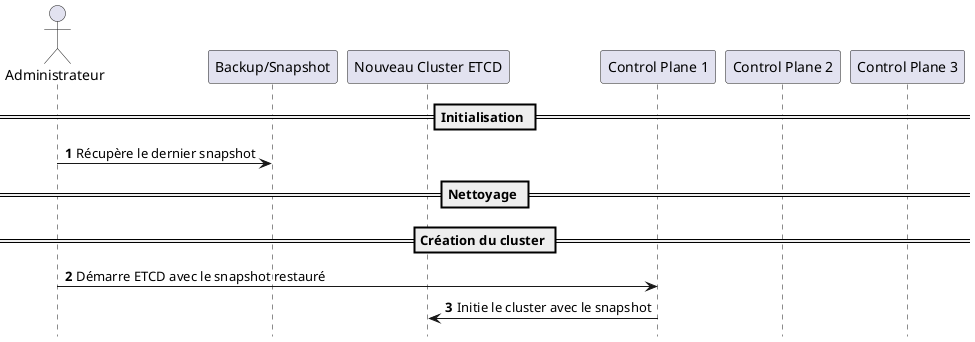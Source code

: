 @startuml
autonumber
hide footbox

actor "Administrateur" as Admin
participant "Backup/Snapshot" as Backup
participant "Nouveau Cluster ETCD" as NewCluster
participant "Control Plane 1" as Node1
participant "Control Plane 2" as Node2
participant "Control Plane 3" as Node3

== Initialisation ==
Admin -> Backup : Récupère le dernier snapshot

== Nettoyage ==

== Création du cluster ==
Admin -> Node1 : Démarre ETCD avec le snapshot restauré
Node1 -> NewCluster : Initie le cluster avec le snapshot

@enduml